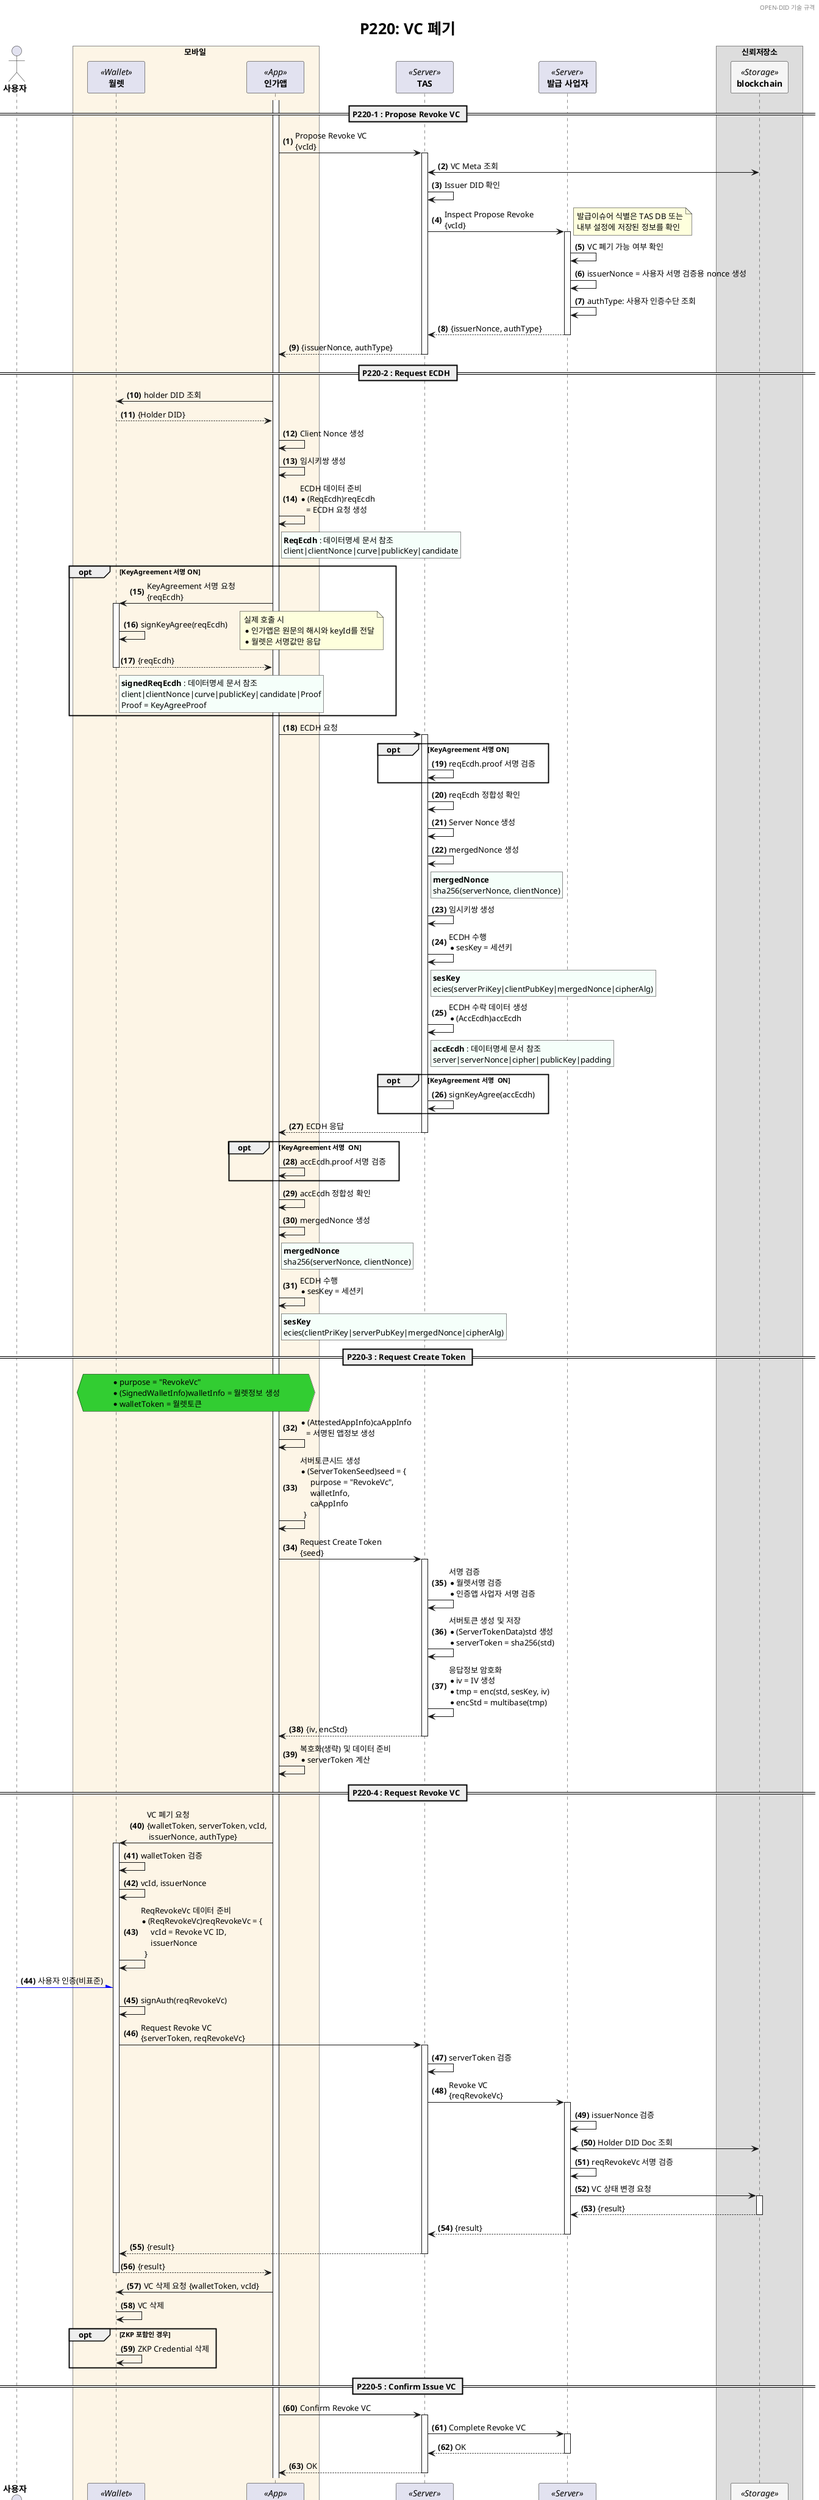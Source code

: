 @startuml P220_revoke_vc_ko

'- - - - - - - - - - - - - - - - - - - - - - - - - - - - - - - - - - - - - - - - - - - - - - - - - - - - - - - - - - -
' 설정
'- - - - - - - - - - - - - - - - - - - - - - - - - - - - - - - - - - - - - - - - - - - - - - - - - - - - - - - - - - -
'=== Header and Footer ===
header OPEN-DID 기술 규격
footer
  	Page %page% of %lastpage% at %date("yyyy-MM-dd hh:mm:ss")
end footer

'=== 제목 ===
title
	<size:25>P220: VC 폐기</size>
end title

'=== 옵션 ===
' 자동채번: ex) "<b>000." => 앞에 0을 채워 3자리 숫자로 표시
autonumber "<b>(#)</b>"
' 페이지 하단 participant box 숨기기
'hide footbox

'=== 상수 ===

!$refdoc = "별도 문서 참조"
!$doc = "데이터명세 문서 참조"

'=== Panticipants ===
skinparam ParticipantPadding 20
skinparam BoxPadding 20
skinparam MaxMessageSize 500
skinparam MinClassWidth 80

actor "**사용자**" as user
box 모바일 #OldLace
    participant "**월렛**" as wal <<Wallet>>
    participant "**인가앱**" as ca <<App>>
end box
participant "**TAS**" as tas <<Server>>
participant "**발급 사업자**" as vf <<Server>>

box 신뢰저장소
    participant "**blockchain**" as BC <<Storage>> #WhiteSmoke
end box 

== P220-1 : Propose Revoke VC ==

activate ca

ca -> tas ++: Propose Revoke VC\n{vcId}
    tas <-> BC: VC Meta 조회
    tas -> tas: Issuer DID 확인
    tas -> vf ++: Inspect Propose Revoke\n{vcId}
    note right
        발급이슈어 식별은 TAS DB 또는
        내부 설정에 저장된 정보를 확인
    end note
        vf -> vf: VC 폐기 가능 여부 확인
        vf -> vf: issuerNonce = 사용자 서명 검증용 nonce 생성
        vf -> vf: authType: 사용자 인증수단 조회
    return {issuerNonce, authType}
return {issuerNonce, authType}

== P220-2 : Request ECDH ==

ca -> wal: holder DID 조회

return {Holder DID}
ca -> ca: Client Nonce 생성
ca -> ca: 임시키쌍 생성
ca -> ca: ECDH 데이터 준비\
            \n* (ReqEcdh)reqEcdh\
            \n   = ECDH 요청 생성

rnote right of ca #MintCream
    **ReqEcdh** : $doc
    client|clientNonce|curve|publicKey|candidate
end note

opt KeyAgreement 서명 ON
    ca -> wal ++: KeyAgreement 서명 요청\n{reqEcdh}
        wal -> wal: signKeyAgree(reqEcdh)
        note right
            실제 호출 시
            * 인가앱은 원문의 해시와 keyId를 전달
            * 월렛은 서명값만 응답
        end note
    return {reqEcdh}
    rnote right of wal #MintCream
        **signedReqEcdh** : $doc
        client|clientNonce|curve|publicKey|candidate|Proof
        Proof = KeyAgreeProof
    end note
end



ca -> tas++ : ECDH 요청
    opt KeyAgreement 서명 ON
        tas -> tas: reqEcdh.proof 서명 검증
    end

    tas -> tas : reqEcdh 정합성 확인
    tas -> tas : Server Nonce 생성
    tas -> tas : mergedNonce 생성
    rnote right of tas #MintCream
        **mergedNonce**
        sha256(serverNonce, clientNonce)
    end note
    tas -> tas: 임시키쌍 생성

    tas -> tas: ECDH 수행\
                \n* sesKey = 세션키\

    rnote right of tas #MintCream
        **sesKey**
        ecies(serverPriKey|clientPubKey|mergedNonce|cipherAlg)
    end note
    tas -> tas: ECDH 수락 데이터 생성\
                \n* (AccEcdh)accEcdh
    rnote right of tas #MintCream
        **accEcdh** : $doc
        server|serverNonce|cipher|publicKey|padding
    end note
    opt KeyAgreement 서명  ON
        tas -> tas: signKeyAgree(accEcdh)
    end

return ECDH 응답

opt KeyAgreement 서명  ON
    ca -> ca: accEcdh.proof 서명 검증
end
ca -> ca : accEcdh 정합성 확인
ca -> ca : mergedNonce 생성
rnote right of ca #MintCream
    **mergedNonce**
    sha256(serverNonce, clientNonce)
end note
ca -> ca: ECDH 수행\n* sesKey = 세션키

rnote right of ca #MintCream
    **sesKey**
    ecies(clientPriKey|serverPubKey|mergedNonce|cipherAlg)
end note

== P220-3 : Request Create Token ==

hnote over ca, wal #LimeGreen
    * purpose = "RevokeVc"
    * (SignedWalletInfo)walletInfo = 월렛정보 생성
    * walletToken = 월렛토큰
end hnote

ca -> ca: * (AttestedAppInfo)caAppInfo\
        \n   = 서명된 앱정보 생성
ca -> ca: 서버토큰시드 생성\
        \n* (ServerTokenSeed)seed = {\
        \n     purpose = "RevokeVc",\
        \n     walletInfo,\
        \n     caAppInfo\
        \n  }

ca -> tas ++: Request Create Token\n{seed}
    tas -> tas: 서명 검증\
            \n* 월렛서명 검증\
            \n* 인증앱 사업자 서명 검증
    tas -> tas: 서버토큰 생성 및 저장\
            \n* (ServerTokenData)std 생성\
            \n* serverToken = sha256(std)
    tas -> tas: 응답정보 암호화\
            \n* iv = IV 생성\
            \n* tmp = enc(std, sesKey, iv)\
            \n* encStd = multibase(tmp)
return {iv, encStd}

ca -> ca: 복호화(생략) 및 데이터 준비\
        \n* serverToken 계산


== P220-4 : Request Revoke VC ==

ca -> wal ++: VC 폐기 요청\n{walletToken, serverToken, vcId,\
        \n issuerNonce, authType}
    wal -> wal: walletToken 검증
    wal -> wal: vcId, issuerNonce 
    wal -> wal: ReqRevokeVc 데이터 준비\
        \n* (ReqRevokeVc)reqRevokeVc = {\
        \n     vcId = Revoke VC ID,\
        \n     issuerNonce\
        \n  }
    user -[#Blue]\ wal: 사용자 인증(비표준)
    wal -> wal: signAuth(reqRevokeVc)
    wal -> tas ++: Request Revoke VC\n{serverToken, reqRevokeVc}
        tas -> tas: serverToken 검증
        tas -> vf ++: Revoke VC\n{reqRevokeVc}
            vf -> vf: issuerNonce 검증
            vf <-> BC: Holder DID Doc 조회
            vf -> vf: reqRevokeVc 서명 검증
            vf -> BC++: VC 상태 변경 요청
            return {result}
        return {result}
    return {result}
return {result}
ca -> wal: VC 삭제 요청 {walletToken, vcId}
wal -> wal: VC 삭제
opt ZKP 포함인 경우
    wal -> wal: ZKP Credential 삭제
end

== P220-5 : Confirm Issue VC ==

ca -> tas ++: Confirm Revoke VC
    tas -> vf ++: Complete Revoke VC
    return OK
return OK
@enduml
